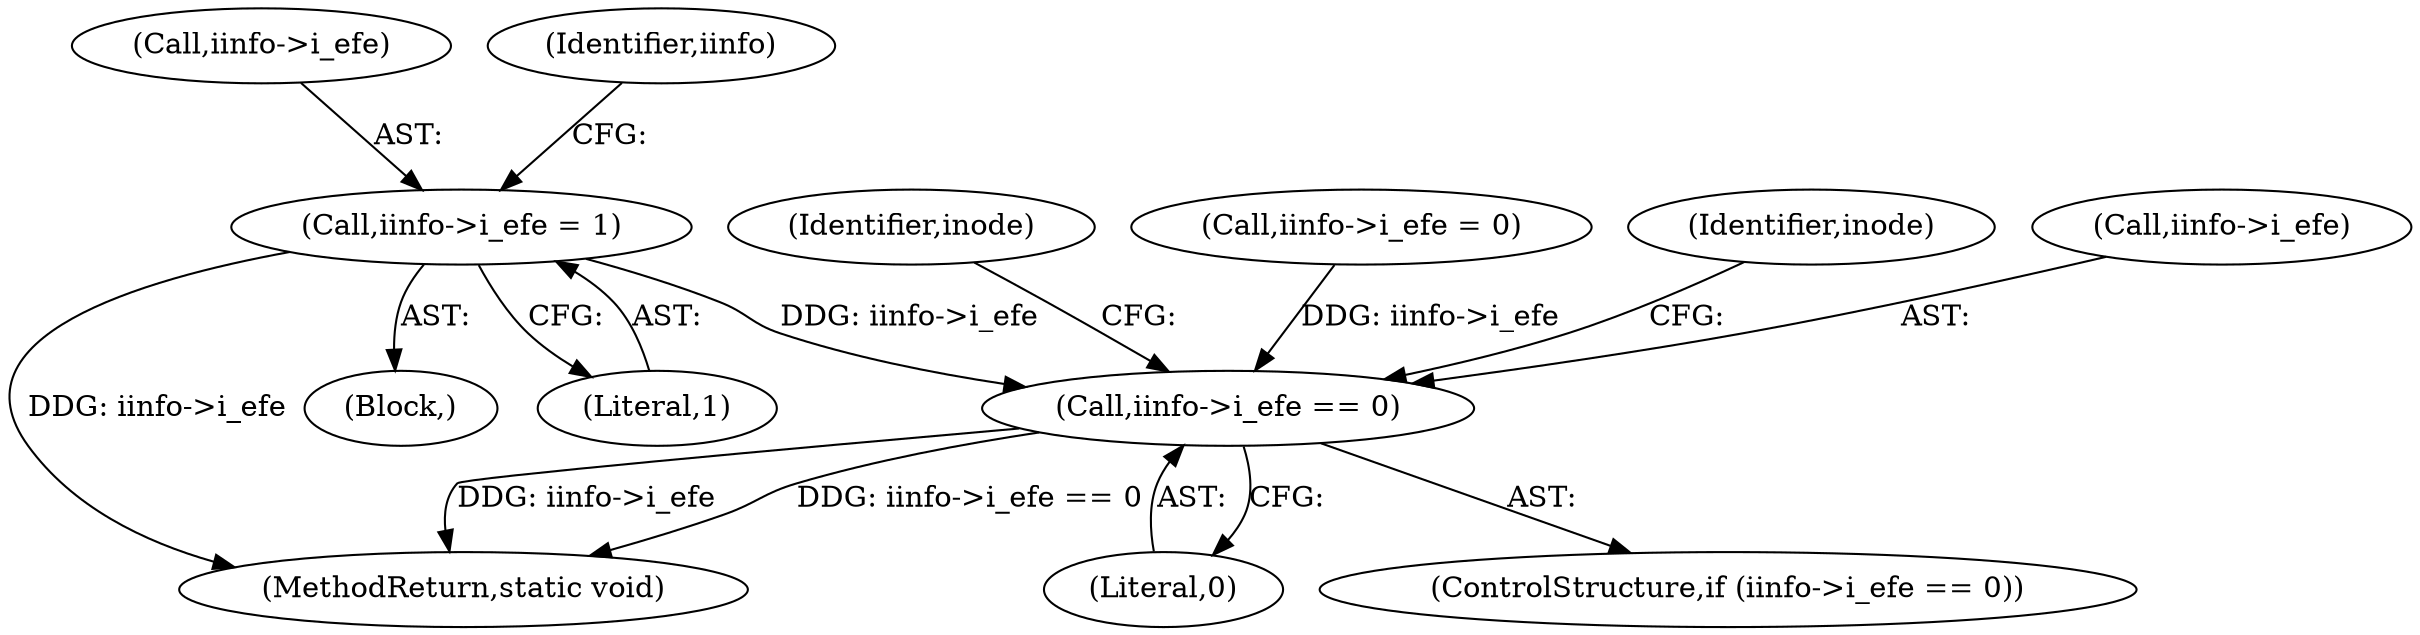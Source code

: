 digraph "0_linux_c03aa9f6e1f938618e6db2e23afef0574efeeb65@pointer" {
"1000385" [label="(Call,iinfo->i_efe = 1)"];
"1000721" [label="(Call,iinfo->i_efe == 0)"];
"1000830" [label="(Identifier,inode)"];
"1000441" [label="(Call,iinfo->i_efe = 0)"];
"1000385" [label="(Call,iinfo->i_efe = 1)"];
"1000386" [label="(Call,iinfo->i_efe)"];
"1000725" [label="(Literal,0)"];
"1000389" [label="(Literal,1)"];
"1001145" [label="(MethodReturn,static void)"];
"1000392" [label="(Identifier,iinfo)"];
"1000384" [label="(Block,)"];
"1000729" [label="(Identifier,inode)"];
"1000722" [label="(Call,iinfo->i_efe)"];
"1000721" [label="(Call,iinfo->i_efe == 0)"];
"1000720" [label="(ControlStructure,if (iinfo->i_efe == 0))"];
"1000385" -> "1000384"  [label="AST: "];
"1000385" -> "1000389"  [label="CFG: "];
"1000386" -> "1000385"  [label="AST: "];
"1000389" -> "1000385"  [label="AST: "];
"1000392" -> "1000385"  [label="CFG: "];
"1000385" -> "1001145"  [label="DDG: iinfo->i_efe"];
"1000385" -> "1000721"  [label="DDG: iinfo->i_efe"];
"1000721" -> "1000720"  [label="AST: "];
"1000721" -> "1000725"  [label="CFG: "];
"1000722" -> "1000721"  [label="AST: "];
"1000725" -> "1000721"  [label="AST: "];
"1000729" -> "1000721"  [label="CFG: "];
"1000830" -> "1000721"  [label="CFG: "];
"1000721" -> "1001145"  [label="DDG: iinfo->i_efe == 0"];
"1000721" -> "1001145"  [label="DDG: iinfo->i_efe"];
"1000441" -> "1000721"  [label="DDG: iinfo->i_efe"];
}
